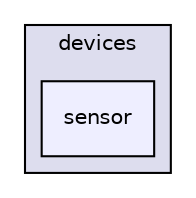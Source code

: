 digraph "java/client/src/com/trouch/webiopi/client/devices/sensor" {
  compound=true
  node [ fontsize="10", fontname="Helvetica"];
  edge [ labelfontsize="10", labelfontname="Helvetica"];
  subgraph clusterdir_a65a3d93fdf84fce757248625417eff2 {
    graph [ bgcolor="#ddddee", pencolor="black", label="devices" fontname="Helvetica", fontsize="10", URL="dir_a65a3d93fdf84fce757248625417eff2.html"]
  dir_2c416a1eecd221cae3edeea99957a17f [shape=box, label="sensor", style="filled", fillcolor="#eeeeff", pencolor="black", URL="dir_2c416a1eecd221cae3edeea99957a17f.html"];
  }
}

